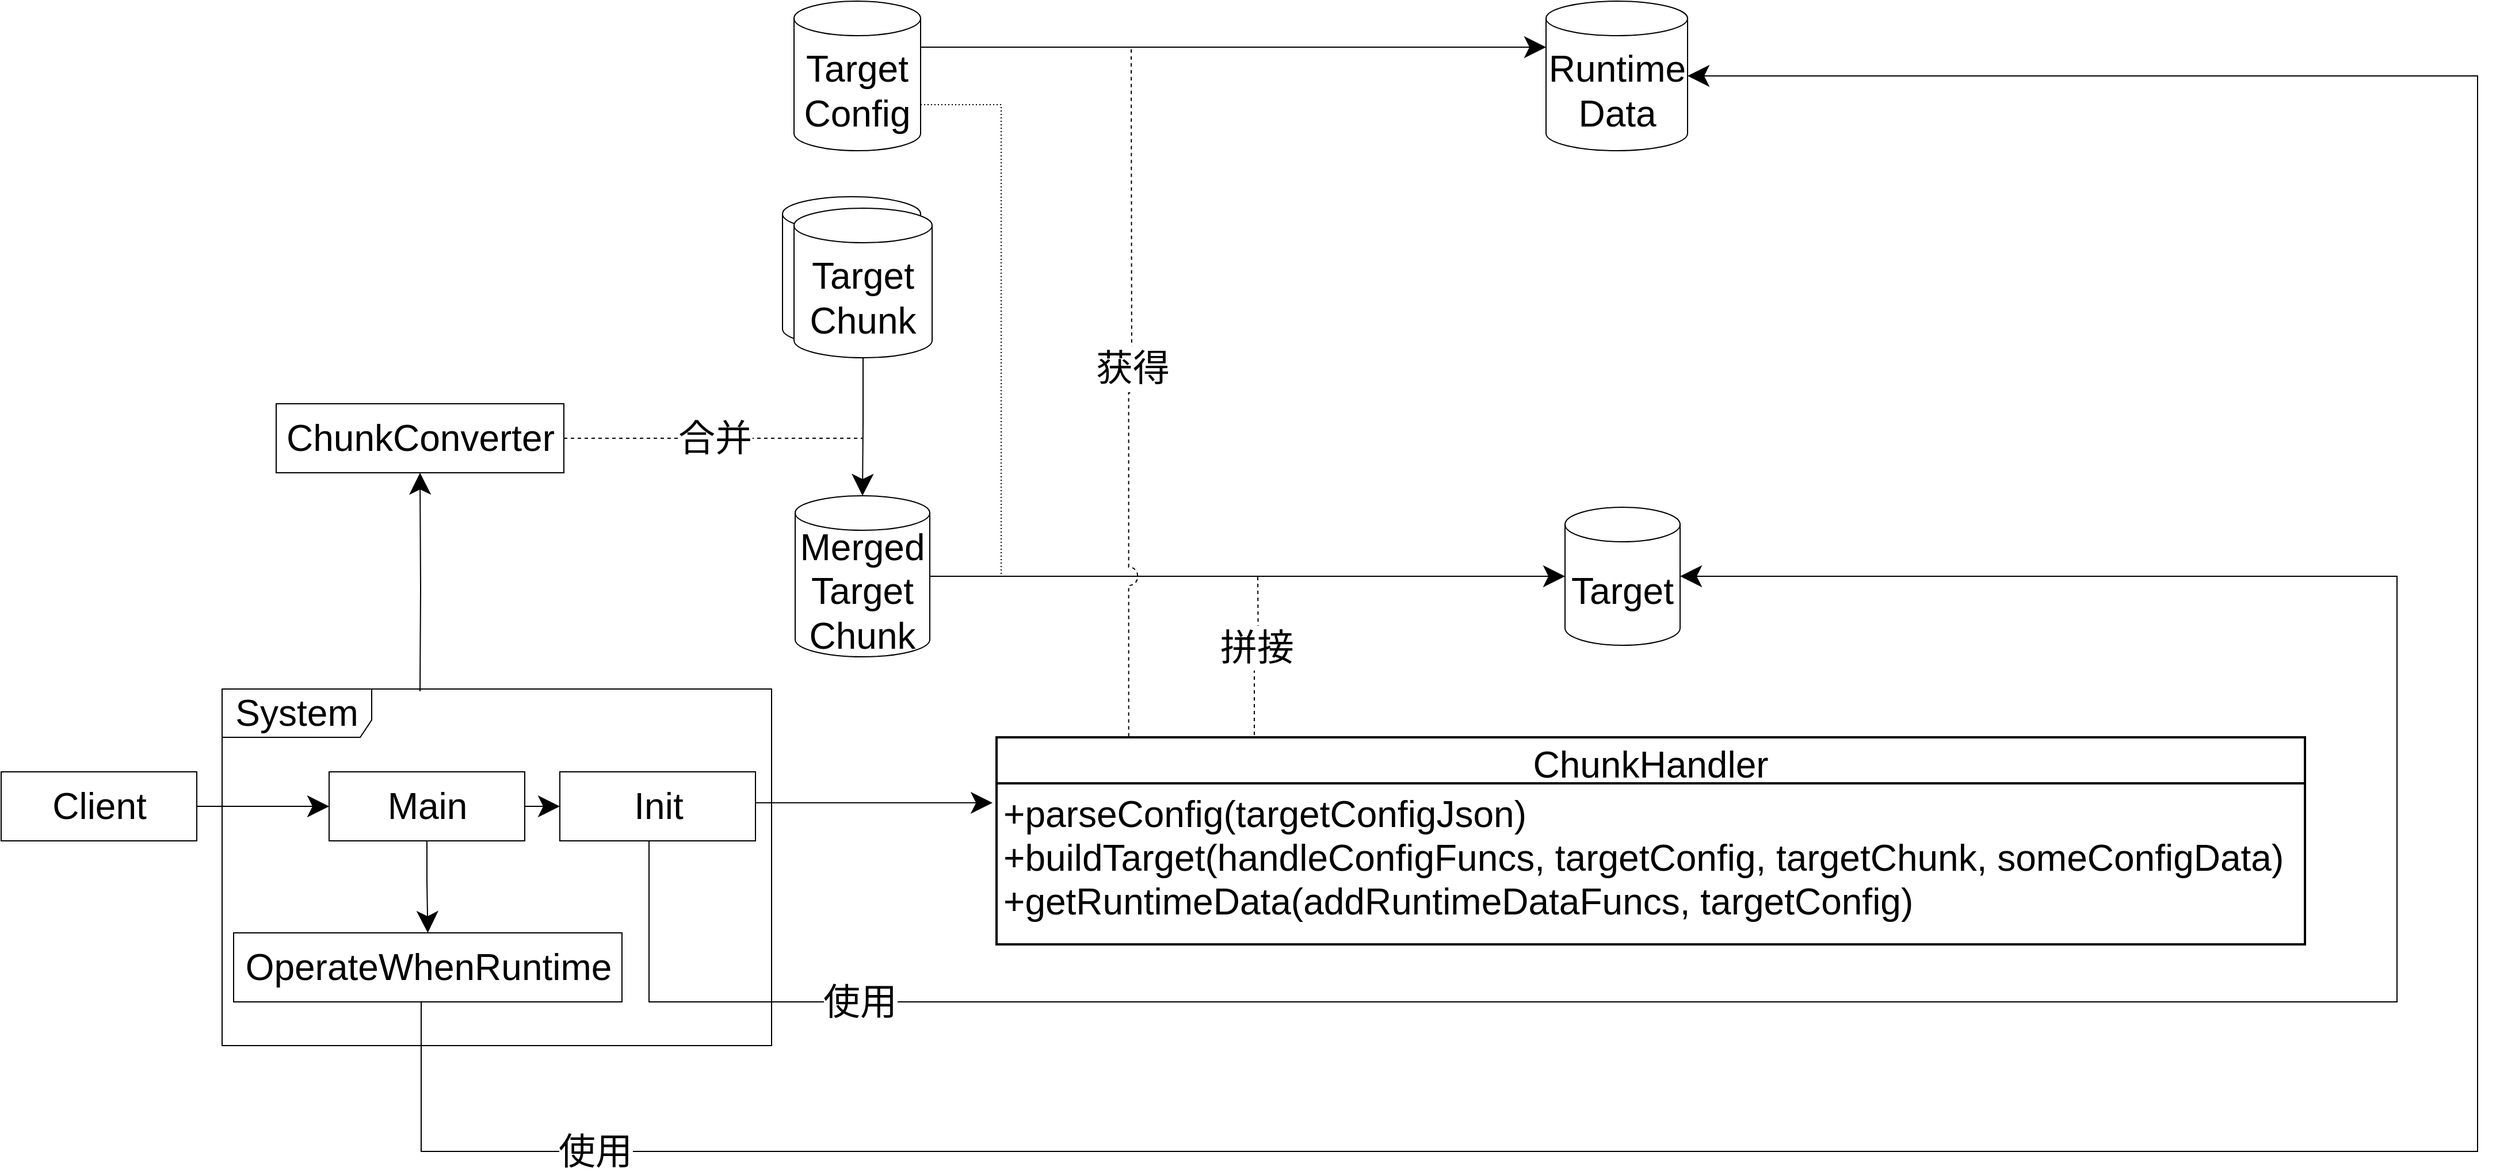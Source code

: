 <mxfile version="14.6.13" type="device"><diagram id="smxkf3WdtkahfNl1DTkC" name="第 1 页"><mxGraphModel dx="1351" dy="2129" grid="1" gridSize="10" guides="1" tooltips="1" connect="1" arrows="1" fold="1" page="1" pageScale="1" pageWidth="827" pageHeight="1169" math="0" shadow="0"><root><mxCell id="0"/><mxCell id="1" parent="0"/><mxCell id="ykQTxB14VH6ChyCrKVpr-23" value="ChunkHandler" style="swimlane;childLayout=stackLayout;horizontal=1;startSize=40;horizontalStack=0;rounded=0;fontSize=32;fontStyle=0;strokeWidth=2;resizeParent=0;resizeLast=1;shadow=0;dashed=0;align=center;" parent="1" vertex="1"><mxGeometry x="1253" y="600" width="1137" height="180" as="geometry"/></mxCell><mxCell id="ykQTxB14VH6ChyCrKVpr-24" value="+parseConfig(targetConfigJson)&#10;+buildTarget(handleConfigFuncs, targetConfig, targetChunk, someConfigData)&#10;+getRuntimeData(addRuntimeDataFuncs, targetConfig)" style="align=left;strokeColor=none;fillColor=none;spacingLeft=4;fontSize=32;verticalAlign=top;resizable=0;rotatable=0;part=1;" parent="ykQTxB14VH6ChyCrKVpr-23" vertex="1"><mxGeometry y="40" width="1137" height="140" as="geometry"/></mxCell><mxCell id="ykQTxB14VH6ChyCrKVpr-95" value="&lt;font style=&quot;font-size: 32px&quot;&gt;System&lt;/font&gt;" style="shape=umlFrame;whiteSpace=wrap;html=1;width=130;height=42;fontSize=32;" parent="1" vertex="1"><mxGeometry x="580" y="558" width="477.5" height="310" as="geometry"/></mxCell><mxCell id="ykQTxB14VH6ChyCrKVpr-53" value="" style="shape=cylinder3;whiteSpace=wrap;html=1;boundedLbl=1;backgroundOutline=1;size=15;" parent="1" vertex="1"><mxGeometry x="1067" y="130" width="120" height="130" as="geometry"/></mxCell><mxCell id="ykQTxB14VH6ChyCrKVpr-1" value="" style="edgeStyle=orthogonalEdgeStyle;rounded=0;orthogonalLoop=1;jettySize=auto;html=1;startSize=16;endSize=16;entryX=0;entryY=0.5;entryDx=0;entryDy=0;" parent="1" source="ykQTxB14VH6ChyCrKVpr-2" target="ykQTxB14VH6ChyCrKVpr-92" edge="1"><mxGeometry relative="1" as="geometry"><mxPoint x="603" y="654.92" as="targetPoint"/></mxGeometry></mxCell><mxCell id="ykQTxB14VH6ChyCrKVpr-2" value="Client" style="html=1;fontSize=32;" parent="1" vertex="1"><mxGeometry x="388" y="630.0" width="170" height="60" as="geometry"/></mxCell><mxCell id="ykQTxB14VH6ChyCrKVpr-45" style="edgeStyle=orthogonalEdgeStyle;rounded=0;orthogonalLoop=1;jettySize=auto;html=1;endArrow=classic;endFill=1;startSize=16;endSize=16;" parent="1" edge="1"><mxGeometry relative="1" as="geometry"><mxPoint x="1187" as="sourcePoint"/><mxPoint x="1730.5" as="targetPoint"/></mxGeometry></mxCell><mxCell id="ykQTxB14VH6ChyCrKVpr-48" style="edgeStyle=orthogonalEdgeStyle;rounded=0;orthogonalLoop=1;jettySize=auto;html=1;entryX=1;entryY=0.5;entryDx=0;entryDy=0;entryPerimeter=0;endArrow=none;endFill=0;startSize=16;endSize=16;exitX=1;exitY=0;exitDx=0;exitDy=90;exitPerimeter=0;dashed=1;dashPattern=1 2;" parent="1" source="ykQTxB14VH6ChyCrKVpr-5" target="ykQTxB14VH6ChyCrKVpr-18" edge="1"><mxGeometry relative="1" as="geometry"><Array as="points"><mxPoint x="1257" y="50"/><mxPoint x="1257" y="460"/></Array></mxGeometry></mxCell><mxCell id="ykQTxB14VH6ChyCrKVpr-5" value="&lt;font&gt;&lt;span style=&quot;font-size: 32px&quot;&gt;Target Config&lt;/span&gt;&lt;/font&gt;" style="shape=cylinder3;whiteSpace=wrap;html=1;boundedLbl=1;backgroundOutline=1;size=15;" parent="1" vertex="1"><mxGeometry x="1077" y="-40" width="110" height="130" as="geometry"/></mxCell><mxCell id="ykQTxB14VH6ChyCrKVpr-12" style="edgeStyle=orthogonalEdgeStyle;rounded=0;orthogonalLoop=1;jettySize=auto;html=1;entryX=0.5;entryY=1;entryDx=0;entryDy=0;endSize=16;startSize=16;" parent="1" target="ykQTxB14VH6ChyCrKVpr-11" edge="1"><mxGeometry relative="1" as="geometry"><mxPoint x="752" y="560" as="sourcePoint"/></mxGeometry></mxCell><mxCell id="ykQTxB14VH6ChyCrKVpr-55" style="edgeStyle=orthogonalEdgeStyle;rounded=0;jumpStyle=arc;jumpSize=22;orthogonalLoop=1;jettySize=auto;html=1;entryX=1;entryY=0.5;entryDx=0;entryDy=0;entryPerimeter=0;endArrow=classic;endFill=1;startSize=16;endSize=16;exitX=0.5;exitY=1;exitDx=0;exitDy=0;" parent="1" source="ykQTxB14VH6ChyCrKVpr-94" target="ykQTxB14VH6ChyCrKVpr-44" edge="1"><mxGeometry relative="1" as="geometry"><mxPoint x="818" y="800" as="sourcePoint"/><Array as="points"><mxPoint x="753" y="960"/><mxPoint x="2540" y="960"/><mxPoint x="2540" y="25"/></Array></mxGeometry></mxCell><mxCell id="ykQTxB14VH6ChyCrKVpr-57" value="&lt;font style=&quot;font-size: 32px&quot;&gt;使用&lt;/font&gt;" style="edgeLabel;html=1;align=center;verticalAlign=middle;resizable=0;points=[];" parent="ykQTxB14VH6ChyCrKVpr-55" vertex="1" connectable="0"><mxGeometry x="-0.69" y="2" relative="1" as="geometry"><mxPoint x="-263" y="2" as="offset"/></mxGeometry></mxCell><mxCell id="ykQTxB14VH6ChyCrKVpr-56" style="edgeStyle=orthogonalEdgeStyle;rounded=0;jumpStyle=arc;jumpSize=22;orthogonalLoop=1;jettySize=auto;html=1;entryX=1;entryY=0.5;entryDx=0;entryDy=0;entryPerimeter=0;endArrow=classic;endFill=1;startSize=16;endSize=16;exitX=0.5;exitY=1;exitDx=0;exitDy=0;" parent="1" source="ykQTxB14VH6ChyCrKVpr-93" target="ykQTxB14VH6ChyCrKVpr-40" edge="1"><mxGeometry relative="1" as="geometry"><mxPoint x="710.5" y="800" as="sourcePoint"/><Array as="points"><mxPoint x="951" y="830"/><mxPoint x="2470" y="830"/><mxPoint x="2470" y="460"/></Array></mxGeometry></mxCell><mxCell id="ykQTxB14VH6ChyCrKVpr-32" style="edgeStyle=orthogonalEdgeStyle;rounded=0;orthogonalLoop=1;jettySize=auto;html=1;startSize=16;endSize=16;endArrow=none;endFill=0;dashed=1;" parent="1" source="ykQTxB14VH6ChyCrKVpr-11" edge="1"><mxGeometry relative="1" as="geometry"><mxPoint x="1137" y="340" as="targetPoint"/></mxGeometry></mxCell><mxCell id="ykQTxB14VH6ChyCrKVpr-33" value="&lt;span style=&quot;font-size: 32px&quot;&gt;合并&lt;/span&gt;" style="edgeLabel;html=1;align=center;verticalAlign=middle;resizable=0;points=[];" parent="ykQTxB14VH6ChyCrKVpr-32" vertex="1" connectable="0"><mxGeometry x="0.004" y="1" relative="1" as="geometry"><mxPoint as="offset"/></mxGeometry></mxCell><mxCell id="ykQTxB14VH6ChyCrKVpr-11" value="ChunkConverter" style="html=1;fontSize=32;" parent="1" vertex="1"><mxGeometry x="627" y="310" width="250" height="60" as="geometry"/></mxCell><mxCell id="ykQTxB14VH6ChyCrKVpr-31" style="edgeStyle=orthogonalEdgeStyle;rounded=0;orthogonalLoop=1;jettySize=auto;html=1;entryX=0.5;entryY=0;entryDx=0;entryDy=0;entryPerimeter=0;startSize=16;endSize=16;" parent="1" source="ykQTxB14VH6ChyCrKVpr-13" target="ykQTxB14VH6ChyCrKVpr-18" edge="1"><mxGeometry relative="1" as="geometry"/></mxCell><mxCell id="ykQTxB14VH6ChyCrKVpr-13" value="&lt;font style=&quot;font-size: 32px&quot;&gt;Target Chunk&lt;/font&gt;" style="shape=cylinder3;whiteSpace=wrap;html=1;boundedLbl=1;backgroundOutline=1;size=15;" parent="1" vertex="1"><mxGeometry x="1077" y="140" width="120" height="130" as="geometry"/></mxCell><mxCell id="ykQTxB14VH6ChyCrKVpr-41" style="edgeStyle=orthogonalEdgeStyle;rounded=0;orthogonalLoop=1;jettySize=auto;html=1;entryX=0;entryY=0.5;entryDx=0;entryDy=0;entryPerimeter=0;endArrow=classic;endFill=1;startSize=16;endSize=16;" parent="1" source="ykQTxB14VH6ChyCrKVpr-18" target="ykQTxB14VH6ChyCrKVpr-40" edge="1"><mxGeometry relative="1" as="geometry"/></mxCell><mxCell id="ykQTxB14VH6ChyCrKVpr-18" value="&lt;font style=&quot;font-size: 32px&quot;&gt;Merged Target&lt;br&gt;Chunk&lt;br&gt;&lt;/font&gt;" style="shape=cylinder3;whiteSpace=wrap;html=1;boundedLbl=1;backgroundOutline=1;size=15;" parent="1" vertex="1"><mxGeometry x="1078" y="390" width="117" height="140" as="geometry"/></mxCell><mxCell id="ykQTxB14VH6ChyCrKVpr-49" style="edgeStyle=orthogonalEdgeStyle;rounded=0;orthogonalLoop=1;jettySize=auto;html=1;endArrow=none;endFill=0;startSize=16;endSize=16;exitX=0.101;exitY=-0.004;exitDx=0;exitDy=0;exitPerimeter=0;dashed=1;jumpStyle=arc;jumpSize=16;" parent="1" source="ykQTxB14VH6ChyCrKVpr-23" edge="1"><mxGeometry relative="1" as="geometry"><mxPoint x="1370" as="targetPoint"/></mxGeometry></mxCell><mxCell id="ykQTxB14VH6ChyCrKVpr-51" value="&lt;font style=&quot;font-size: 32px&quot;&gt;获得&lt;/font&gt;" style="edgeLabel;html=1;align=center;verticalAlign=middle;resizable=0;points=[];" parent="ykQTxB14VH6ChyCrKVpr-49" vertex="1" connectable="0"><mxGeometry x="0.073" relative="1" as="geometry"><mxPoint as="offset"/></mxGeometry></mxCell><mxCell id="ykQTxB14VH6ChyCrKVpr-50" style="edgeStyle=orthogonalEdgeStyle;rounded=0;orthogonalLoop=1;jettySize=auto;html=1;dashed=1;endArrow=none;endFill=0;startSize=16;endSize=16;exitX=0.197;exitY=-0.011;exitDx=0;exitDy=0;exitPerimeter=0;jumpStyle=arc;jumpSize=22;" parent="1" source="ykQTxB14VH6ChyCrKVpr-23" edge="1"><mxGeometry relative="1" as="geometry"><mxPoint x="1480" y="460" as="targetPoint"/></mxGeometry></mxCell><mxCell id="ykQTxB14VH6ChyCrKVpr-52" value="&lt;font style=&quot;font-size: 32px&quot;&gt;拼接&lt;/font&gt;" style="edgeLabel;html=1;align=center;verticalAlign=middle;resizable=0;points=[];" parent="ykQTxB14VH6ChyCrKVpr-50" vertex="1" connectable="0"><mxGeometry x="0.484" y="-1" relative="1" as="geometry"><mxPoint x="-3" y="25" as="offset"/></mxGeometry></mxCell><mxCell id="ykQTxB14VH6ChyCrKVpr-26" style="edgeStyle=orthogonalEdgeStyle;rounded=0;orthogonalLoop=1;jettySize=auto;html=1;startSize=16;endSize=16;exitX=1;exitY=0.5;exitDx=0;exitDy=0;entryX=-0.003;entryY=0.121;entryDx=0;entryDy=0;entryPerimeter=0;" parent="1" source="ykQTxB14VH6ChyCrKVpr-93" target="ykQTxB14VH6ChyCrKVpr-24" edge="1"><mxGeometry relative="1" as="geometry"><mxPoint x="895.5" y="590.143" as="sourcePoint"/><mxPoint x="1115.5" y="590" as="targetPoint"/><Array as="points"><mxPoint x="1037" y="657"/></Array></mxGeometry></mxCell><mxCell id="ykQTxB14VH6ChyCrKVpr-40" value="&lt;font style=&quot;font-size: 32px&quot;&gt;Target&lt;br&gt;&lt;/font&gt;" style="shape=cylinder3;whiteSpace=wrap;html=1;boundedLbl=1;backgroundOutline=1;size=15;" parent="1" vertex="1"><mxGeometry x="1747" y="400" width="100" height="120" as="geometry"/></mxCell><mxCell id="ykQTxB14VH6ChyCrKVpr-44" value="&lt;font&gt;&lt;span style=&quot;font-size: 32px&quot;&gt;Runtime&lt;br&gt;Data&lt;br&gt;&lt;/span&gt;&lt;/font&gt;" style="shape=cylinder3;whiteSpace=wrap;html=1;boundedLbl=1;backgroundOutline=1;size=15;" parent="1" vertex="1"><mxGeometry x="1730.5" y="-40" width="123" height="130" as="geometry"/></mxCell><mxCell id="ykQTxB14VH6ChyCrKVpr-58" value="&lt;font style=&quot;font-size: 32px&quot;&gt;使用&lt;/font&gt;" style="edgeLabel;html=1;align=center;verticalAlign=middle;resizable=0;points=[];" parent="1" vertex="1" connectable="0"><mxGeometry x="1131.997" y="800.0" as="geometry"><mxPoint x="2" y="30" as="offset"/></mxGeometry></mxCell><mxCell id="ykQTxB14VH6ChyCrKVpr-90" value="" style="edgeStyle=orthogonalEdgeStyle;rounded=0;orthogonalLoop=1;jettySize=auto;html=1;endSize=16;startSize=16;" parent="1" source="ykQTxB14VH6ChyCrKVpr-92" target="ykQTxB14VH6ChyCrKVpr-93" edge="1"><mxGeometry relative="1" as="geometry"/></mxCell><mxCell id="ykQTxB14VH6ChyCrKVpr-91" value="" style="edgeStyle=orthogonalEdgeStyle;rounded=0;orthogonalLoop=1;jettySize=auto;html=1;endSize=16;startSize=16;" parent="1" source="ykQTxB14VH6ChyCrKVpr-92" target="ykQTxB14VH6ChyCrKVpr-94" edge="1"><mxGeometry relative="1" as="geometry"/></mxCell><mxCell id="ykQTxB14VH6ChyCrKVpr-92" value="Main" style="html=1;fontSize=32;" parent="1" vertex="1"><mxGeometry x="673" y="630.0" width="170" height="60" as="geometry"/></mxCell><mxCell id="ykQTxB14VH6ChyCrKVpr-93" value="Init" style="html=1;fontSize=32;" parent="1" vertex="1"><mxGeometry x="873.5" y="630.0" width="170" height="60" as="geometry"/></mxCell><mxCell id="ykQTxB14VH6ChyCrKVpr-94" value="OperateWhenRuntime" style="html=1;fontSize=32;" parent="1" vertex="1"><mxGeometry x="590" y="770" width="337.5" height="60" as="geometry"/></mxCell></root></mxGraphModel></diagram></mxfile>